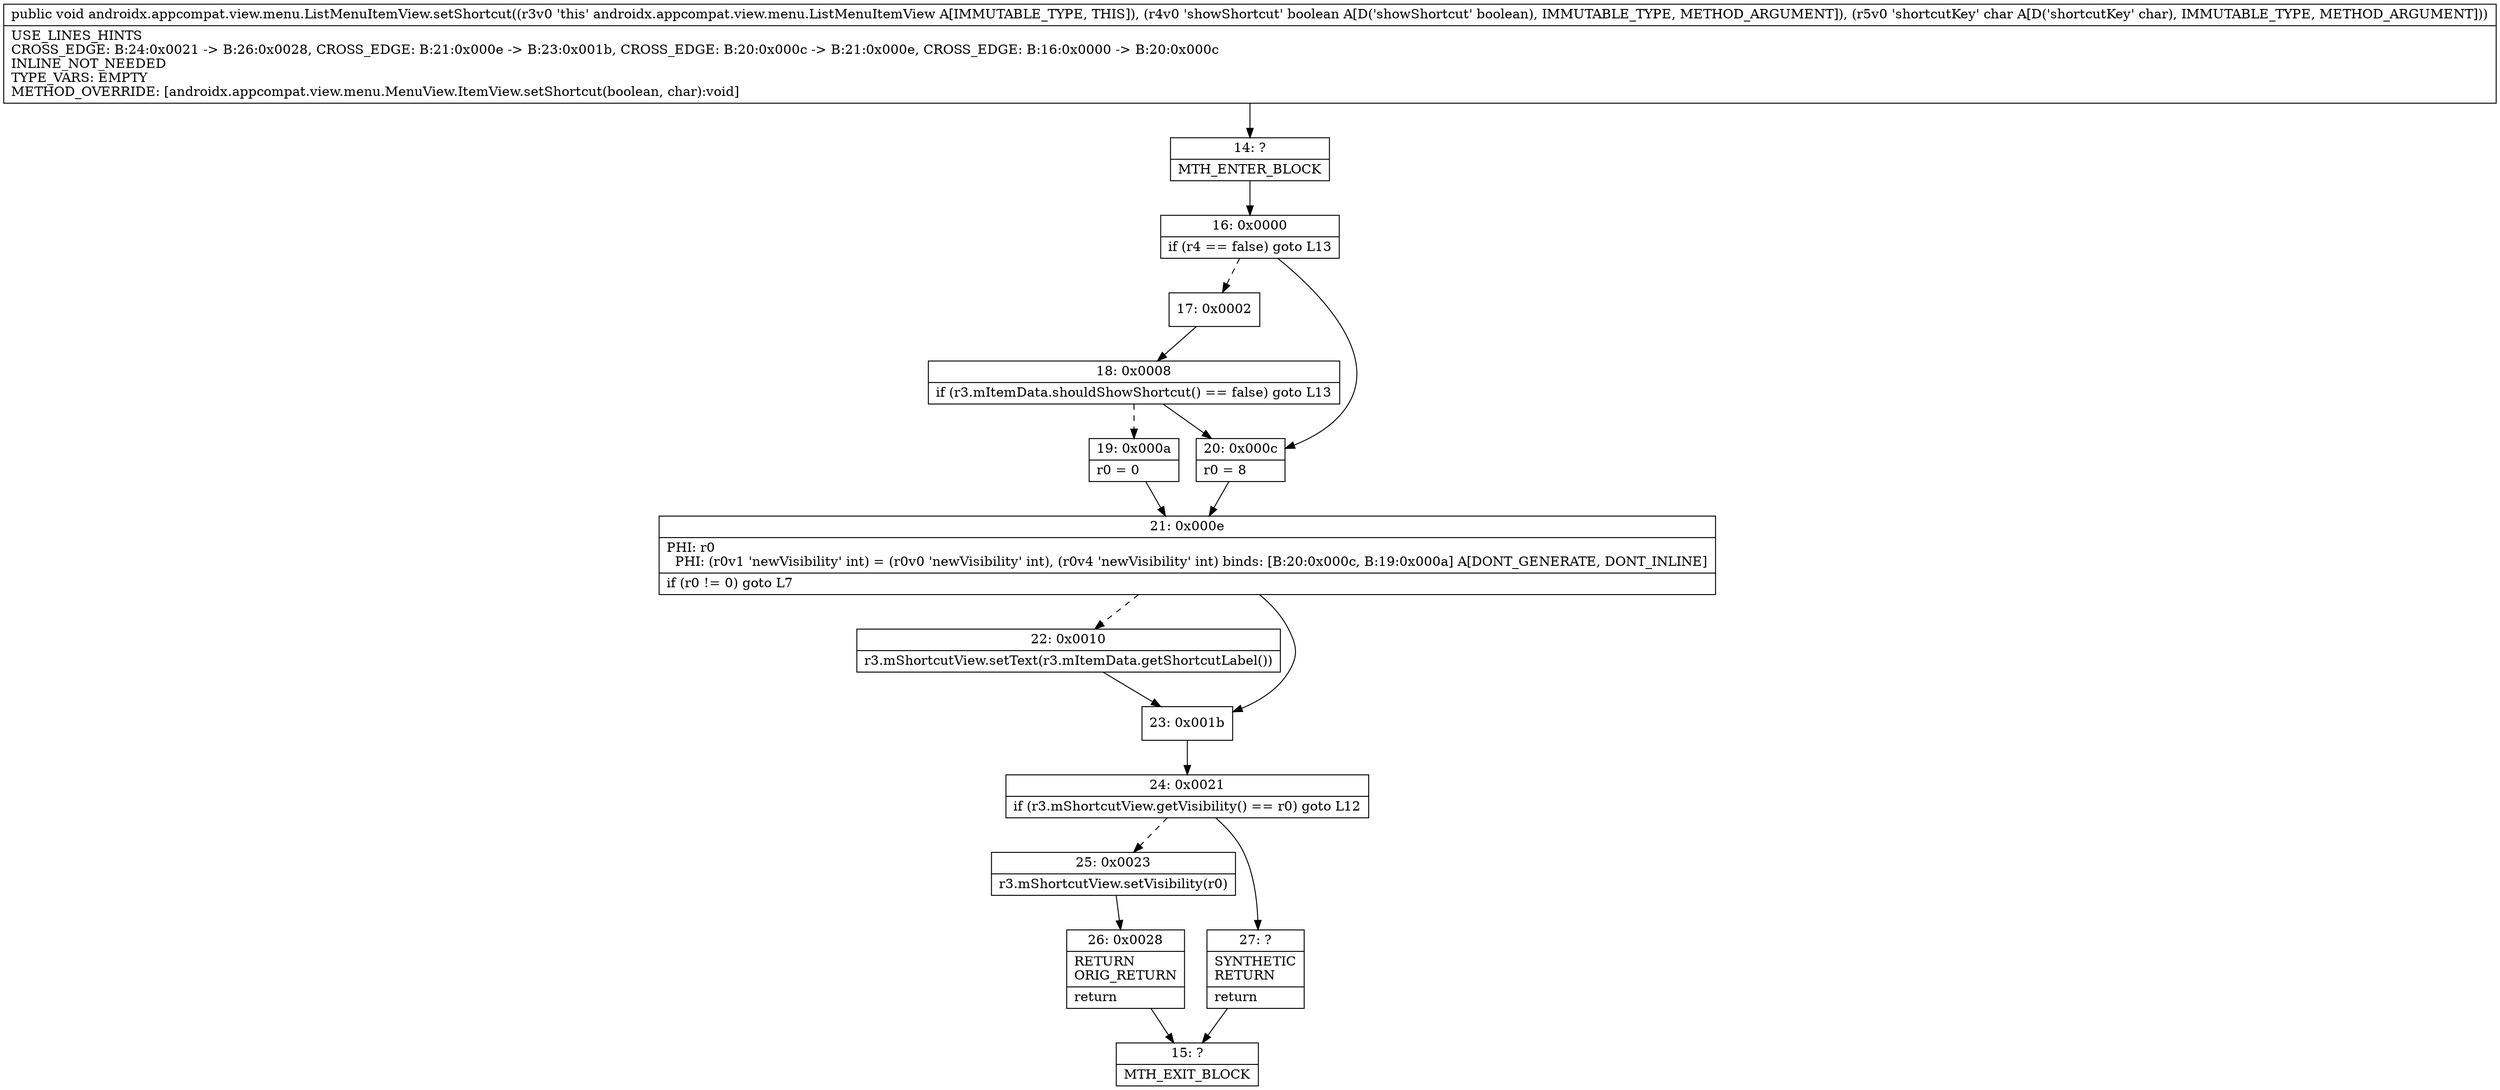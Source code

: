 digraph "CFG forandroidx.appcompat.view.menu.ListMenuItemView.setShortcut(ZC)V" {
Node_14 [shape=record,label="{14\:\ ?|MTH_ENTER_BLOCK\l}"];
Node_16 [shape=record,label="{16\:\ 0x0000|if (r4 == false) goto L13\l}"];
Node_17 [shape=record,label="{17\:\ 0x0002}"];
Node_18 [shape=record,label="{18\:\ 0x0008|if (r3.mItemData.shouldShowShortcut() == false) goto L13\l}"];
Node_19 [shape=record,label="{19\:\ 0x000a|r0 = 0\l}"];
Node_21 [shape=record,label="{21\:\ 0x000e|PHI: r0 \l  PHI: (r0v1 'newVisibility' int) = (r0v0 'newVisibility' int), (r0v4 'newVisibility' int) binds: [B:20:0x000c, B:19:0x000a] A[DONT_GENERATE, DONT_INLINE]\l|if (r0 != 0) goto L7\l}"];
Node_22 [shape=record,label="{22\:\ 0x0010|r3.mShortcutView.setText(r3.mItemData.getShortcutLabel())\l}"];
Node_23 [shape=record,label="{23\:\ 0x001b}"];
Node_24 [shape=record,label="{24\:\ 0x0021|if (r3.mShortcutView.getVisibility() == r0) goto L12\l}"];
Node_25 [shape=record,label="{25\:\ 0x0023|r3.mShortcutView.setVisibility(r0)\l}"];
Node_26 [shape=record,label="{26\:\ 0x0028|RETURN\lORIG_RETURN\l|return\l}"];
Node_15 [shape=record,label="{15\:\ ?|MTH_EXIT_BLOCK\l}"];
Node_27 [shape=record,label="{27\:\ ?|SYNTHETIC\lRETURN\l|return\l}"];
Node_20 [shape=record,label="{20\:\ 0x000c|r0 = 8\l}"];
MethodNode[shape=record,label="{public void androidx.appcompat.view.menu.ListMenuItemView.setShortcut((r3v0 'this' androidx.appcompat.view.menu.ListMenuItemView A[IMMUTABLE_TYPE, THIS]), (r4v0 'showShortcut' boolean A[D('showShortcut' boolean), IMMUTABLE_TYPE, METHOD_ARGUMENT]), (r5v0 'shortcutKey' char A[D('shortcutKey' char), IMMUTABLE_TYPE, METHOD_ARGUMENT]))  | USE_LINES_HINTS\lCROSS_EDGE: B:24:0x0021 \-\> B:26:0x0028, CROSS_EDGE: B:21:0x000e \-\> B:23:0x001b, CROSS_EDGE: B:20:0x000c \-\> B:21:0x000e, CROSS_EDGE: B:16:0x0000 \-\> B:20:0x000c\lINLINE_NOT_NEEDED\lTYPE_VARS: EMPTY\lMETHOD_OVERRIDE: [androidx.appcompat.view.menu.MenuView.ItemView.setShortcut(boolean, char):void]\l}"];
MethodNode -> Node_14;Node_14 -> Node_16;
Node_16 -> Node_17[style=dashed];
Node_16 -> Node_20;
Node_17 -> Node_18;
Node_18 -> Node_19[style=dashed];
Node_18 -> Node_20;
Node_19 -> Node_21;
Node_21 -> Node_22[style=dashed];
Node_21 -> Node_23;
Node_22 -> Node_23;
Node_23 -> Node_24;
Node_24 -> Node_25[style=dashed];
Node_24 -> Node_27;
Node_25 -> Node_26;
Node_26 -> Node_15;
Node_27 -> Node_15;
Node_20 -> Node_21;
}

